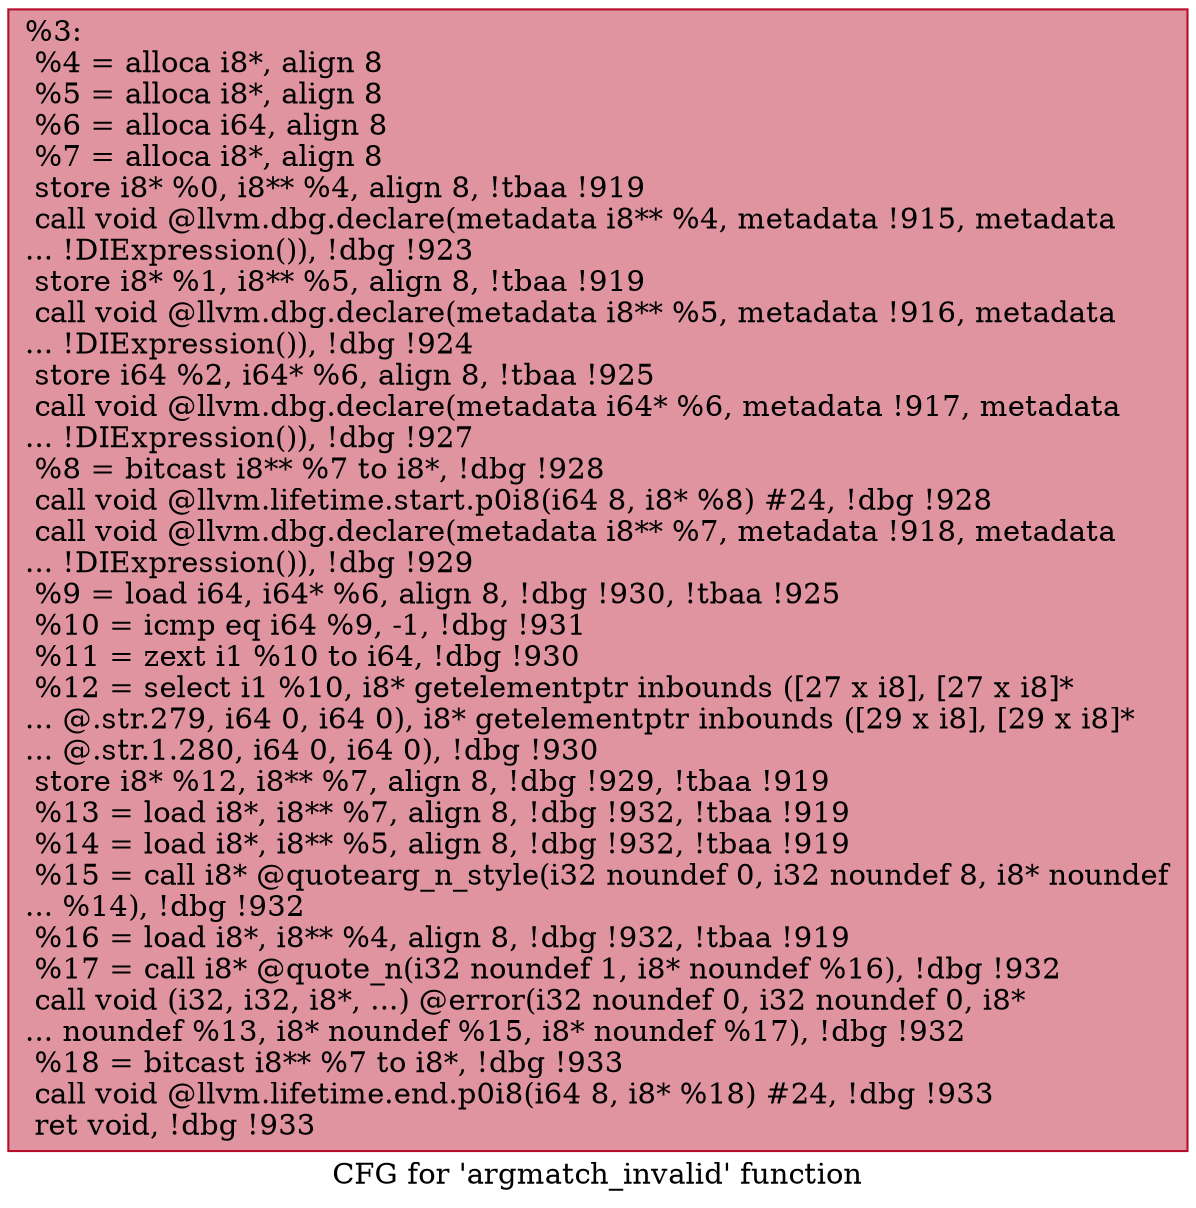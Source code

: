 digraph "CFG for 'argmatch_invalid' function" {
	label="CFG for 'argmatch_invalid' function";

	Node0xe429e0 [shape=record,color="#b70d28ff", style=filled, fillcolor="#b70d2870",label="{%3:\l  %4 = alloca i8*, align 8\l  %5 = alloca i8*, align 8\l  %6 = alloca i64, align 8\l  %7 = alloca i8*, align 8\l  store i8* %0, i8** %4, align 8, !tbaa !919\l  call void @llvm.dbg.declare(metadata i8** %4, metadata !915, metadata\l... !DIExpression()), !dbg !923\l  store i8* %1, i8** %5, align 8, !tbaa !919\l  call void @llvm.dbg.declare(metadata i8** %5, metadata !916, metadata\l... !DIExpression()), !dbg !924\l  store i64 %2, i64* %6, align 8, !tbaa !925\l  call void @llvm.dbg.declare(metadata i64* %6, metadata !917, metadata\l... !DIExpression()), !dbg !927\l  %8 = bitcast i8** %7 to i8*, !dbg !928\l  call void @llvm.lifetime.start.p0i8(i64 8, i8* %8) #24, !dbg !928\l  call void @llvm.dbg.declare(metadata i8** %7, metadata !918, metadata\l... !DIExpression()), !dbg !929\l  %9 = load i64, i64* %6, align 8, !dbg !930, !tbaa !925\l  %10 = icmp eq i64 %9, -1, !dbg !931\l  %11 = zext i1 %10 to i64, !dbg !930\l  %12 = select i1 %10, i8* getelementptr inbounds ([27 x i8], [27 x i8]*\l... @.str.279, i64 0, i64 0), i8* getelementptr inbounds ([29 x i8], [29 x i8]*\l... @.str.1.280, i64 0, i64 0), !dbg !930\l  store i8* %12, i8** %7, align 8, !dbg !929, !tbaa !919\l  %13 = load i8*, i8** %7, align 8, !dbg !932, !tbaa !919\l  %14 = load i8*, i8** %5, align 8, !dbg !932, !tbaa !919\l  %15 = call i8* @quotearg_n_style(i32 noundef 0, i32 noundef 8, i8* noundef\l... %14), !dbg !932\l  %16 = load i8*, i8** %4, align 8, !dbg !932, !tbaa !919\l  %17 = call i8* @quote_n(i32 noundef 1, i8* noundef %16), !dbg !932\l  call void (i32, i32, i8*, ...) @error(i32 noundef 0, i32 noundef 0, i8*\l... noundef %13, i8* noundef %15, i8* noundef %17), !dbg !932\l  %18 = bitcast i8** %7 to i8*, !dbg !933\l  call void @llvm.lifetime.end.p0i8(i64 8, i8* %18) #24, !dbg !933\l  ret void, !dbg !933\l}"];
}
